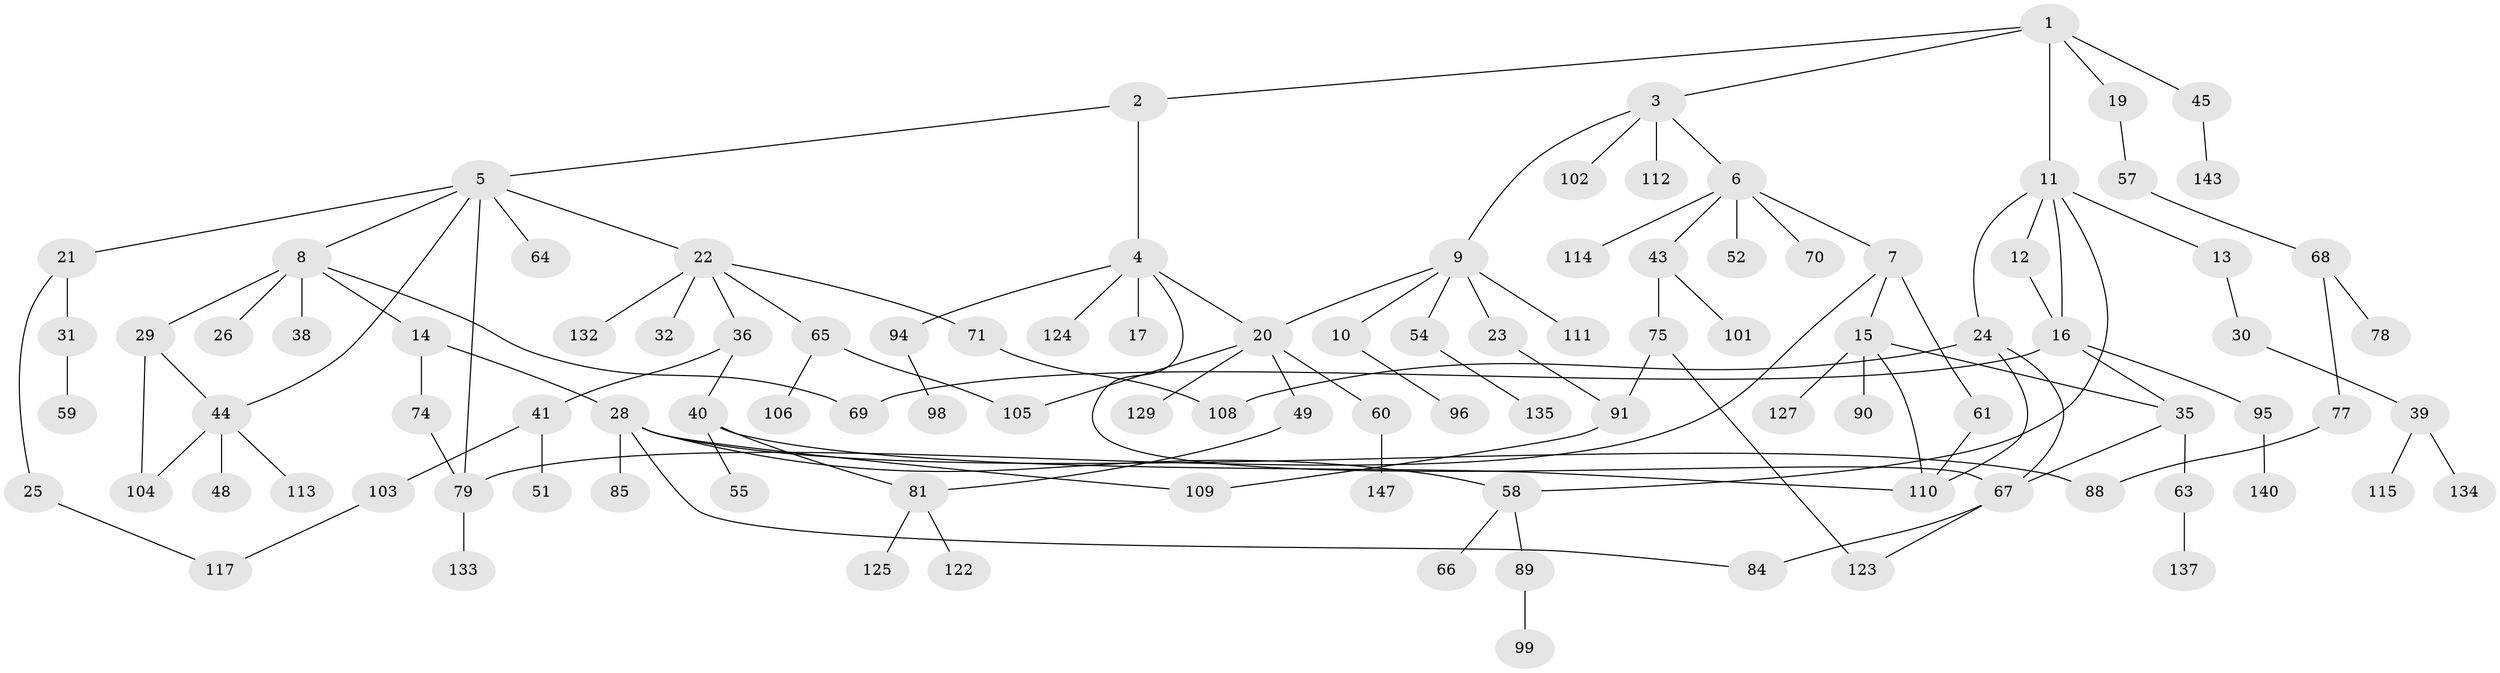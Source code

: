 // Generated by graph-tools (version 1.1) at 2025/23/03/03/25 07:23:33]
// undirected, 105 vertices, 127 edges
graph export_dot {
graph [start="1"]
  node [color=gray90,style=filled];
  1 [super="+120"];
  2 [super="+27"];
  3 [super="+87"];
  4 [super="+34"];
  5 [super="+47"];
  6 [super="+42"];
  7;
  8 [super="+46"];
  9 [super="+72"];
  10;
  11 [super="+126"];
  12;
  13 [super="+18"];
  14;
  15 [super="+73"];
  16;
  17;
  19;
  20 [super="+76"];
  21;
  22 [super="+62"];
  23;
  24 [super="+50"];
  25 [super="+83"];
  26;
  28 [super="+33"];
  29 [super="+138"];
  30 [super="+37"];
  31 [super="+86"];
  32;
  35 [super="+116"];
  36;
  38;
  39;
  40 [super="+131"];
  41;
  43 [super="+93"];
  44 [super="+56"];
  45;
  48 [super="+139"];
  49;
  51 [super="+53"];
  52;
  54;
  55;
  57;
  58 [super="+100"];
  59;
  60 [super="+80"];
  61 [super="+97"];
  63 [super="+145"];
  64;
  65 [super="+141"];
  66;
  67 [super="+107"];
  68 [super="+128"];
  69 [super="+119"];
  70;
  71;
  74 [super="+82"];
  75;
  77;
  78;
  79 [super="+118"];
  81 [super="+92"];
  84;
  85;
  88 [super="+148"];
  89;
  90;
  91 [super="+146"];
  94;
  95;
  96 [super="+142"];
  98;
  99;
  101;
  102;
  103;
  104;
  105;
  106 [super="+121"];
  108 [super="+130"];
  109 [super="+144"];
  110;
  111;
  112;
  113;
  114;
  115;
  117;
  122;
  123;
  124;
  125;
  127;
  129 [super="+136"];
  132;
  133;
  134;
  135;
  137;
  140;
  143;
  147;
  1 -- 2;
  1 -- 3;
  1 -- 11;
  1 -- 19;
  1 -- 45;
  2 -- 4;
  2 -- 5;
  3 -- 6;
  3 -- 9;
  3 -- 112;
  3 -- 102;
  4 -- 17;
  4 -- 20;
  4 -- 124;
  4 -- 94;
  4 -- 67;
  5 -- 8;
  5 -- 21;
  5 -- 22;
  5 -- 64;
  5 -- 79;
  5 -- 44;
  6 -- 7;
  6 -- 70;
  6 -- 114;
  6 -- 43;
  6 -- 52;
  7 -- 15;
  7 -- 61;
  7 -- 79;
  8 -- 14;
  8 -- 26;
  8 -- 29;
  8 -- 38;
  8 -- 69;
  9 -- 10;
  9 -- 23;
  9 -- 54;
  9 -- 111;
  9 -- 20;
  10 -- 96;
  11 -- 12;
  11 -- 13;
  11 -- 24;
  11 -- 58;
  11 -- 16;
  12 -- 16;
  13 -- 30;
  14 -- 28;
  14 -- 74;
  15 -- 35;
  15 -- 127;
  15 -- 90;
  15 -- 110;
  16 -- 95;
  16 -- 69;
  16 -- 35;
  19 -- 57;
  20 -- 49;
  20 -- 60 [weight=2];
  20 -- 129;
  20 -- 105;
  21 -- 25;
  21 -- 31;
  22 -- 32;
  22 -- 36;
  22 -- 65;
  22 -- 132;
  22 -- 71;
  23 -- 91;
  24 -- 67;
  24 -- 110;
  24 -- 108;
  25 -- 117;
  28 -- 109;
  28 -- 84;
  28 -- 58;
  28 -- 85;
  28 -- 88;
  29 -- 44;
  29 -- 104;
  30 -- 39;
  31 -- 59;
  35 -- 63;
  35 -- 67;
  36 -- 40;
  36 -- 41;
  39 -- 115;
  39 -- 134;
  40 -- 55;
  40 -- 110;
  40 -- 81;
  41 -- 51;
  41 -- 103;
  43 -- 75;
  43 -- 101;
  44 -- 48;
  44 -- 104;
  44 -- 113;
  45 -- 143;
  49 -- 81;
  54 -- 135;
  57 -- 68;
  58 -- 66;
  58 -- 89;
  60 -- 147;
  61 -- 110;
  63 -- 137;
  65 -- 106;
  65 -- 105;
  67 -- 84;
  67 -- 123;
  68 -- 77;
  68 -- 78;
  71 -- 108;
  74 -- 79;
  75 -- 123;
  75 -- 91;
  77 -- 88;
  79 -- 133;
  81 -- 125;
  81 -- 122;
  89 -- 99;
  91 -- 109;
  94 -- 98;
  95 -- 140;
  103 -- 117;
}
